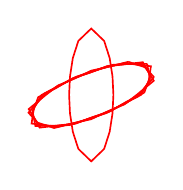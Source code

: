 \begin{tikzpicture}[scale=0.4]

\begin{axis}[
  xmin = -6,
  xmax = 6,
  ymin = -3.1,
  ymax = 3.1,
  scale only axis,
  axis equal image,
  hide axis,
  ]

\addplot [mark=none,red,line width=1.5] table{
1.0e+00 0.0e+00
9.61e-01 8.3e-01
8.314e-01 1.667e+00
5.829e-01 2.438e+00
6.123e-17 3.0e+00
-5.829e-01 2.438e+00
-8.314e-01 1.667e+00
-9.61e-01 8.3e-01
-1.0e+00 3.674e-16
-9.61e-01 -8.3e-01
-8.314e-01 -1.667e+00
-5.829e-01 -2.438e+00
-1.837e-16 -3.0e+00
5.829e-01 -2.438e+00
8.314e-01 -1.667e+00
9.61e-01 -8.3e-01
1.0e+00 0.0e+00
};

\addplot [mark=none,red,line width=1.5] table{
2.394e+00 1.007e-01
2.676e+00 8.641e-01
2.332e+00 1.478e+00
1.404e+00 1.37e+00
6.975e-01 1.292e+00
-8.201e-02 9.961e-01
-8.887e-01 7.266e-01
-1.607e+00 2.993e-01
-2.394e+00 -1.007e-01
-2.676e+00 -8.641e-01
-2.332e+00 -1.478e+00
-1.404e+00 -1.37e+00
-6.975e-01 -1.292e+00
8.201e-02 -9.961e-01
8.887e-01 -7.266e-01
1.607e+00 -2.993e-01
2.394e+00 1.007e-01
};

\addplot [mark=none,red,line width=1.5] table{
2.834e+00 8.035e-01
2.336e+00 1.345e+00
1.517e+00 1.442e+00
6.888e-01 1.25e+00
-5.784e-02 1.048e+00
-7.713e-01 7.407e-01
-1.594e+00 3.588e-01
-2.215e+00 -8.782e-02
-2.834e+00 -8.035e-01
-2.336e+00 -1.345e+00
-1.517e+00 -1.442e+00
-6.888e-01 -1.25e+00
5.784e-02 -1.048e+00
7.713e-01 -7.407e-01
1.594e+00 -3.588e-01
2.215e+00 8.782e-02
2.834e+00 8.035e-01
};

\addplot [mark=none,red,line width=1.5] table{
2.523e+00 1.403e+00
1.55e+00 1.393e+00
7.929e-01 1.315e+00
-5.194e-02 1.014e+00
-7.547e-01 7.836e-01
-1.468e+00 3.941e-01
-2.242e+00 3.469e-05
-2.654e+00 -7.167e-01
-2.523e+00 -1.403e+00
-1.55e+00 -1.393e+00
-7.929e-01 -1.315e+00
5.194e-02 -1.014e+00
7.547e-01 -7.836e-01
1.468e+00 -3.941e-01
2.242e+00 -3.469e-05
2.654e+00 7.167e-01
2.523e+00 1.403e+00
};

\addplot [mark=none,red,line width=1.5] table{
1.676e+00 1.496e+00
8.266e-01 1.28e+00
7.367e-03 1.098e+00
-7.414e-01 7.435e-01
-1.494e+00 4.304e-01
-2.07e+00 -1.601e-02
-2.825e+00 -6.403e-01
-2.452e+00 -1.241e+00
-1.676e+00 -1.496e+00
-8.266e-01 -1.28e+00
-7.367e-03 -1.098e+00
7.414e-01 -7.435e-01
1.494e+00 -4.304e-01
2.07e+00 1.601e-02
2.825e+00 6.403e-01
2.452e+00 1.241e+00
1.676e+00 1.496e+00
};

\addplot [mark=none,red,line width=1.5] table{
9.781e-01 1.36e+00
1.093e-01 1.076e+00
-6.571e-01 8.285e-01
-1.416e+00 4.293e-01
-2.112e+00 6.943e-02
-2.585e+00 -5.551e-01
-2.695e+00 -1.294e+00
-1.733e+00 -1.409e+00
-9.781e-01 -1.36e+00
-1.093e-01 -1.076e+00
6.571e-01 -8.285e-01
1.416e+00 -4.293e-01
2.112e+00 -6.943e-02
2.585e+00 5.551e-01
2.695e+00 1.294e+00
1.733e+00 1.409e+00
9.781e-01 1.36e+00
};

\end{axis}


\end{tikzpicture}

